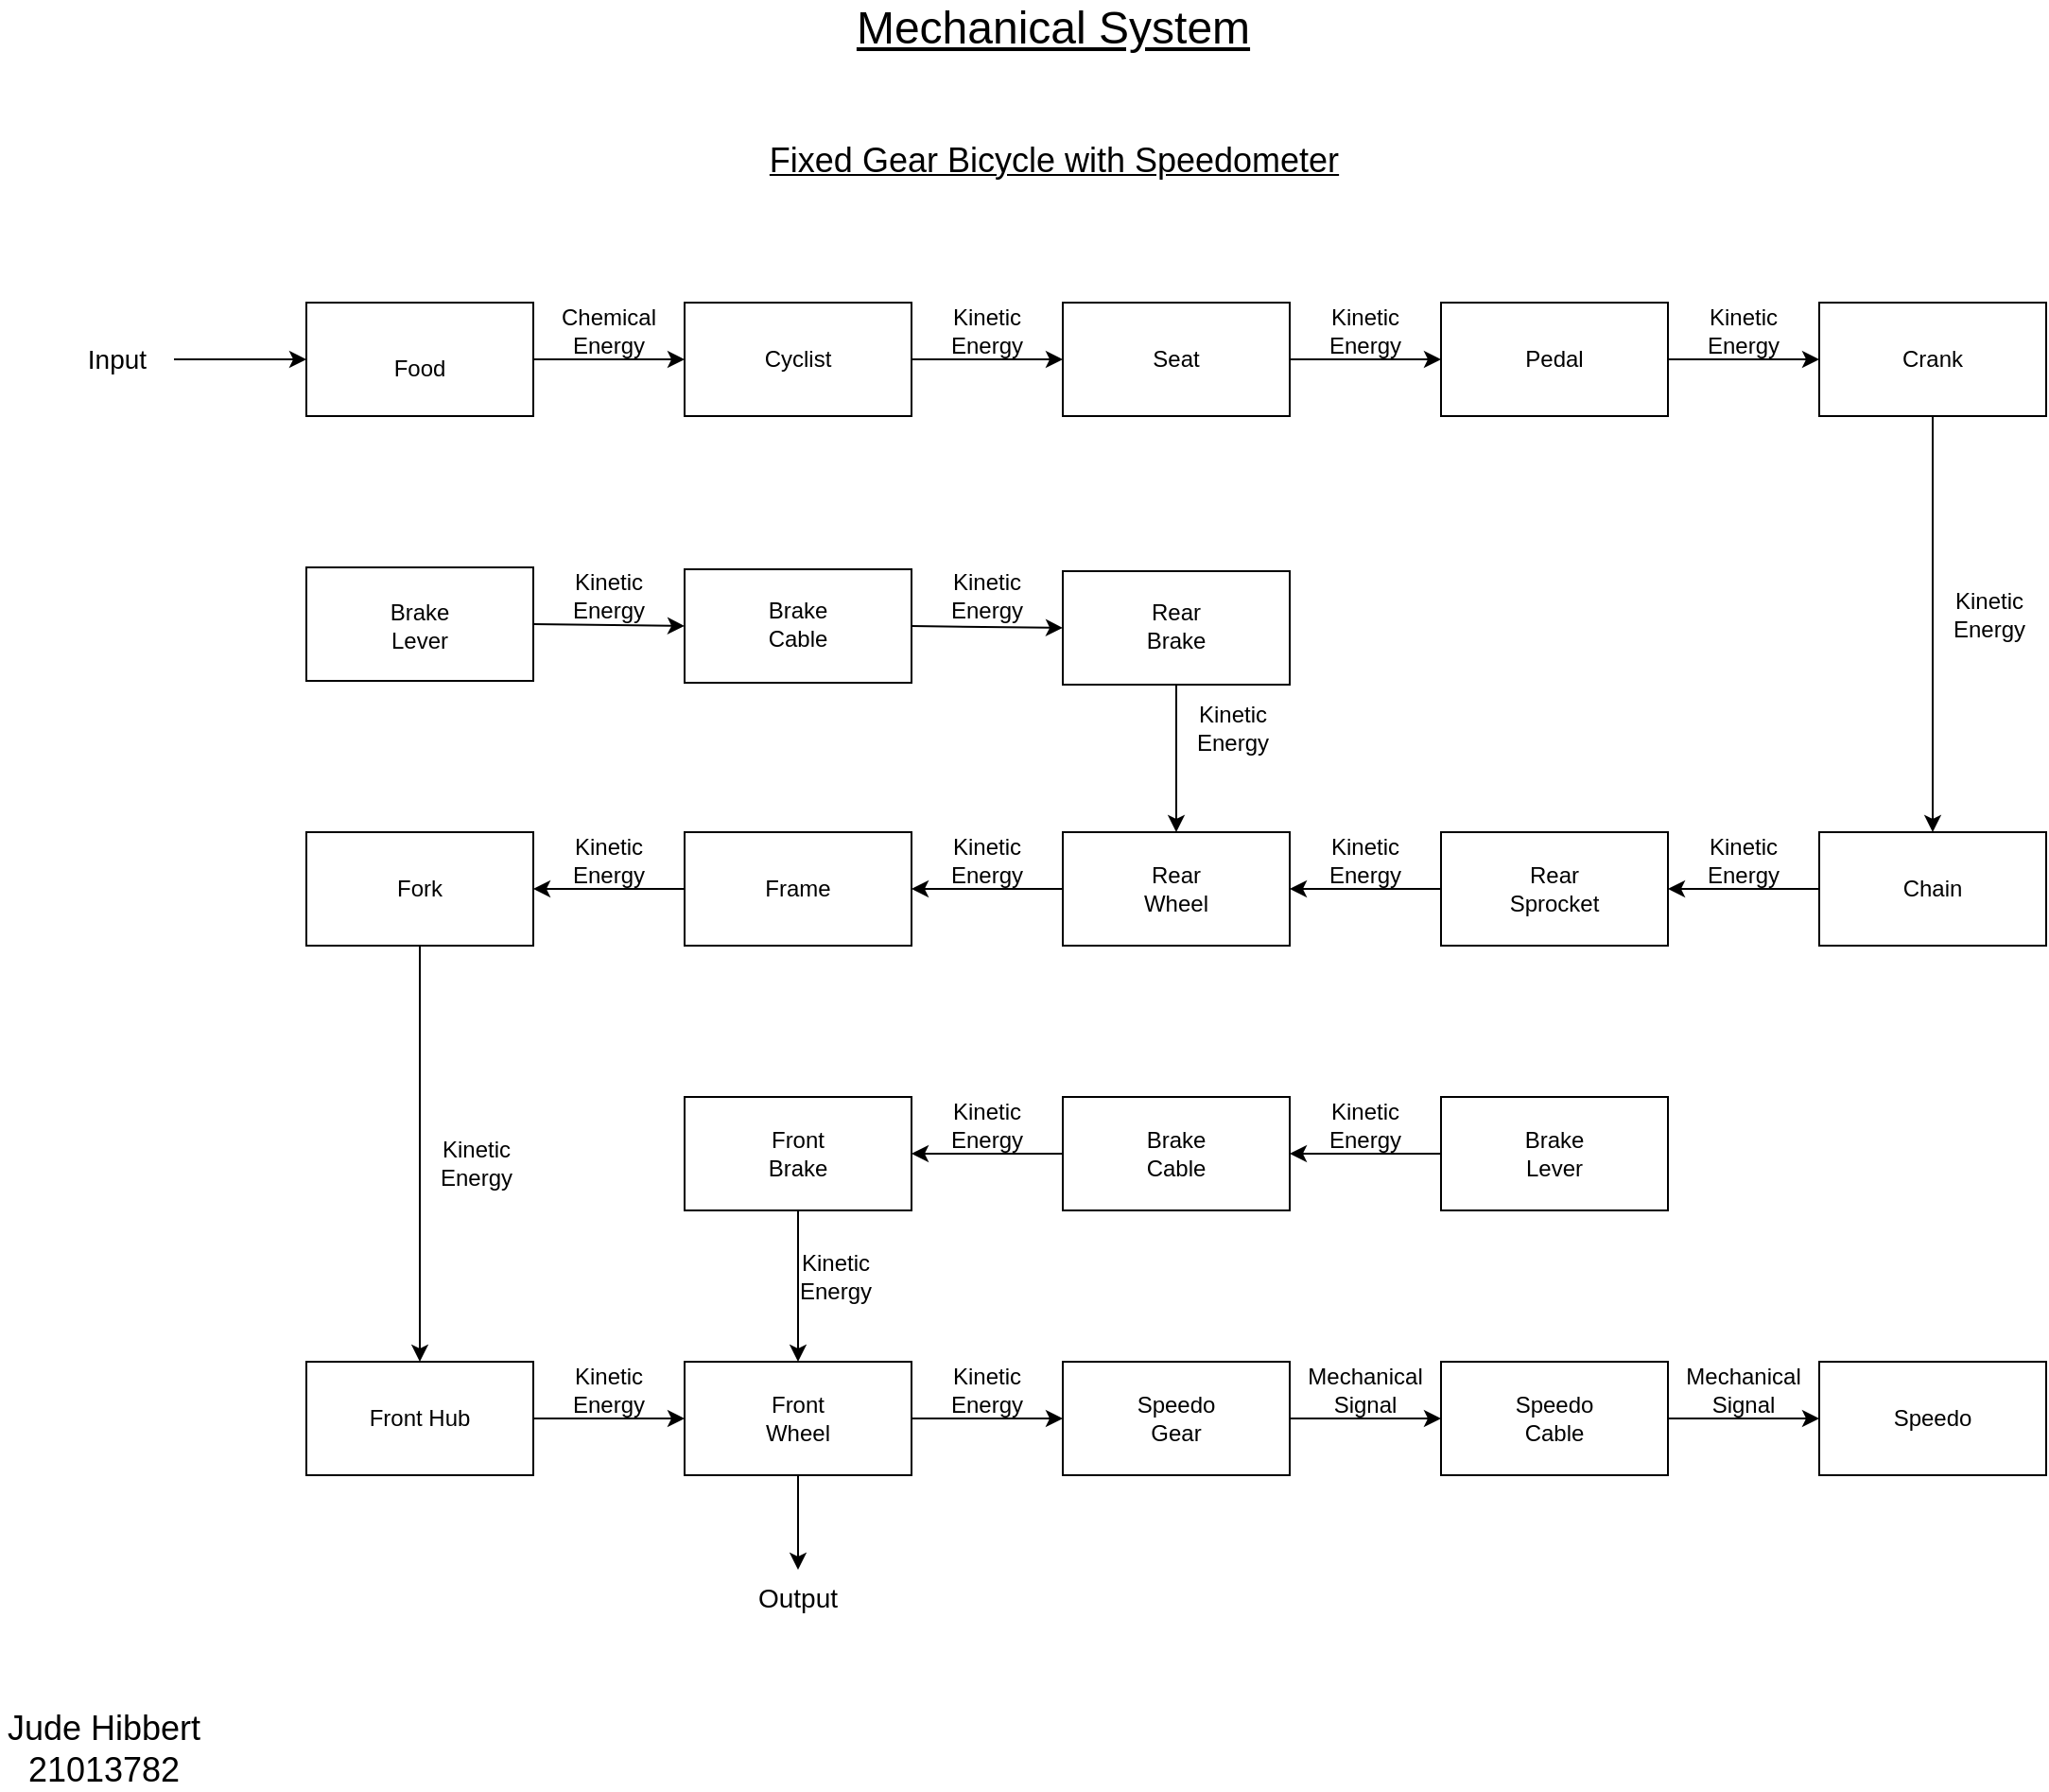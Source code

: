 <mxfile version="24.7.13">
  <diagram name="Page-1" id="2cfFHOulRr0jmVhnRome">
    <mxGraphModel dx="1980" dy="1070" grid="1" gridSize="10" guides="1" tooltips="1" connect="1" arrows="1" fold="1" page="1" pageScale="1" pageWidth="1654" pageHeight="1169" math="0" shadow="0">
      <root>
        <mxCell id="0" />
        <mxCell id="1" parent="0" />
        <mxCell id="JS8GYsMPz_EXCHOyPgL2-1" value="&lt;font style=&quot;font-size: 14px;&quot;&gt;Input&lt;/font&gt;" style="text;html=1;align=center;verticalAlign=middle;whiteSpace=wrap;rounded=0;" parent="1" vertex="1">
          <mxGeometry x="302" y="205" width="60" height="30" as="geometry" />
        </mxCell>
        <mxCell id="JS8GYsMPz_EXCHOyPgL2-2" value="" style="rounded=0;whiteSpace=wrap;html=1;" parent="1" vertex="1">
          <mxGeometry x="432" y="190" width="120" height="60" as="geometry" />
        </mxCell>
        <mxCell id="JS8GYsMPz_EXCHOyPgL2-3" value="" style="endArrow=classic;html=1;rounded=0;exitX=1;exitY=0.5;exitDx=0;exitDy=0;entryX=0;entryY=0.5;entryDx=0;entryDy=0;" parent="1" source="JS8GYsMPz_EXCHOyPgL2-1" target="JS8GYsMPz_EXCHOyPgL2-2" edge="1">
          <mxGeometry width="50" height="50" relative="1" as="geometry">
            <mxPoint x="832" y="480" as="sourcePoint" />
            <mxPoint x="882" y="430" as="targetPoint" />
          </mxGeometry>
        </mxCell>
        <mxCell id="JS8GYsMPz_EXCHOyPgL2-4" value="Food" style="text;html=1;align=center;verticalAlign=middle;whiteSpace=wrap;rounded=0;" parent="1" vertex="1">
          <mxGeometry x="462" y="210" width="60" height="30" as="geometry" />
        </mxCell>
        <mxCell id="JS8GYsMPz_EXCHOyPgL2-5" value="" style="endArrow=classic;html=1;rounded=0;exitX=1;exitY=0.5;exitDx=0;exitDy=0;entryX=0;entryY=0.5;entryDx=0;entryDy=0;" parent="1" source="JS8GYsMPz_EXCHOyPgL2-2" target="JS8GYsMPz_EXCHOyPgL2-7" edge="1">
          <mxGeometry width="50" height="50" relative="1" as="geometry">
            <mxPoint x="832" y="480" as="sourcePoint" />
            <mxPoint x="572" y="225" as="targetPoint" />
          </mxGeometry>
        </mxCell>
        <mxCell id="JS8GYsMPz_EXCHOyPgL2-6" value="Chemical Energy" style="text;html=1;align=center;verticalAlign=middle;whiteSpace=wrap;rounded=0;" parent="1" vertex="1">
          <mxGeometry x="562" y="190" width="60" height="30" as="geometry" />
        </mxCell>
        <mxCell id="JS8GYsMPz_EXCHOyPgL2-7" value="" style="rounded=0;whiteSpace=wrap;html=1;" parent="1" vertex="1">
          <mxGeometry x="632" y="190" width="120" height="60" as="geometry" />
        </mxCell>
        <mxCell id="JS8GYsMPz_EXCHOyPgL2-8" value="Cyclist" style="text;html=1;align=center;verticalAlign=middle;whiteSpace=wrap;rounded=0;" parent="1" vertex="1">
          <mxGeometry x="662" y="205" width="60" height="30" as="geometry" />
        </mxCell>
        <mxCell id="JS8GYsMPz_EXCHOyPgL2-9" value="" style="rounded=0;whiteSpace=wrap;html=1;" parent="1" vertex="1">
          <mxGeometry x="832" y="190" width="120" height="60" as="geometry" />
        </mxCell>
        <mxCell id="JS8GYsMPz_EXCHOyPgL2-10" value="" style="endArrow=classic;html=1;rounded=0;exitX=1;exitY=0.5;exitDx=0;exitDy=0;entryX=0;entryY=0.5;entryDx=0;entryDy=0;" parent="1" source="JS8GYsMPz_EXCHOyPgL2-7" target="JS8GYsMPz_EXCHOyPgL2-9" edge="1">
          <mxGeometry width="50" height="50" relative="1" as="geometry">
            <mxPoint x="832" y="480" as="sourcePoint" />
            <mxPoint x="882" y="430" as="targetPoint" />
          </mxGeometry>
        </mxCell>
        <mxCell id="JS8GYsMPz_EXCHOyPgL2-11" value="Kinetic Energy" style="text;html=1;align=center;verticalAlign=middle;whiteSpace=wrap;rounded=0;" parent="1" vertex="1">
          <mxGeometry x="762" y="190" width="60" height="30" as="geometry" />
        </mxCell>
        <mxCell id="JS8GYsMPz_EXCHOyPgL2-12" value="Seat" style="text;html=1;align=center;verticalAlign=middle;whiteSpace=wrap;rounded=0;" parent="1" vertex="1">
          <mxGeometry x="862" y="205" width="60" height="30" as="geometry" />
        </mxCell>
        <mxCell id="JS8GYsMPz_EXCHOyPgL2-13" value="" style="endArrow=classic;html=1;rounded=0;entryX=0;entryY=0.5;entryDx=0;entryDy=0;exitX=1;exitY=0.5;exitDx=0;exitDy=0;" parent="1" source="JS8GYsMPz_EXCHOyPgL2-9" target="JS8GYsMPz_EXCHOyPgL2-14" edge="1">
          <mxGeometry width="50" height="50" relative="1" as="geometry">
            <mxPoint x="832" y="480" as="sourcePoint" />
            <mxPoint x="882" y="430" as="targetPoint" />
          </mxGeometry>
        </mxCell>
        <mxCell id="JS8GYsMPz_EXCHOyPgL2-14" value="" style="rounded=0;whiteSpace=wrap;html=1;" parent="1" vertex="1">
          <mxGeometry x="1032" y="190" width="120" height="60" as="geometry" />
        </mxCell>
        <mxCell id="JS8GYsMPz_EXCHOyPgL2-15" value="Kinetic Energy" style="text;html=1;align=center;verticalAlign=middle;whiteSpace=wrap;rounded=0;" parent="1" vertex="1">
          <mxGeometry x="962" y="190" width="60" height="30" as="geometry" />
        </mxCell>
        <mxCell id="JS8GYsMPz_EXCHOyPgL2-16" value="Pedal" style="text;html=1;align=center;verticalAlign=middle;whiteSpace=wrap;rounded=0;" parent="1" vertex="1">
          <mxGeometry x="1062" y="205" width="60" height="30" as="geometry" />
        </mxCell>
        <mxCell id="JS8GYsMPz_EXCHOyPgL2-17" value="" style="rounded=0;whiteSpace=wrap;html=1;" parent="1" vertex="1">
          <mxGeometry x="1232" y="190" width="120" height="60" as="geometry" />
        </mxCell>
        <mxCell id="JS8GYsMPz_EXCHOyPgL2-18" value="" style="endArrow=classic;html=1;rounded=0;exitX=1;exitY=0.5;exitDx=0;exitDy=0;entryX=0;entryY=0.5;entryDx=0;entryDy=0;" parent="1" source="JS8GYsMPz_EXCHOyPgL2-14" target="JS8GYsMPz_EXCHOyPgL2-17" edge="1">
          <mxGeometry width="50" height="50" relative="1" as="geometry">
            <mxPoint x="902" y="380" as="sourcePoint" />
            <mxPoint x="952" y="330" as="targetPoint" />
          </mxGeometry>
        </mxCell>
        <mxCell id="JS8GYsMPz_EXCHOyPgL2-19" value="Kinetic Energy" style="text;html=1;align=center;verticalAlign=middle;whiteSpace=wrap;rounded=0;" parent="1" vertex="1">
          <mxGeometry x="1162" y="190" width="60" height="30" as="geometry" />
        </mxCell>
        <mxCell id="JS8GYsMPz_EXCHOyPgL2-20" value="Crank" style="text;html=1;align=center;verticalAlign=middle;whiteSpace=wrap;rounded=0;" parent="1" vertex="1">
          <mxGeometry x="1262" y="205" width="60" height="30" as="geometry" />
        </mxCell>
        <mxCell id="JS8GYsMPz_EXCHOyPgL2-21" value="" style="rounded=0;whiteSpace=wrap;html=1;" parent="1" vertex="1">
          <mxGeometry x="1232" y="470" width="120" height="60" as="geometry" />
        </mxCell>
        <mxCell id="lBtSi5bBuaTfHxbqrmxi-2" value="Chain" style="text;html=1;align=center;verticalAlign=middle;whiteSpace=wrap;rounded=0;" parent="1" vertex="1">
          <mxGeometry x="1262" y="485" width="60" height="30" as="geometry" />
        </mxCell>
        <mxCell id="lBtSi5bBuaTfHxbqrmxi-3" value="" style="rounded=0;whiteSpace=wrap;html=1;" parent="1" vertex="1">
          <mxGeometry x="1032" y="470" width="120" height="60" as="geometry" />
        </mxCell>
        <mxCell id="lBtSi5bBuaTfHxbqrmxi-4" value="" style="endArrow=classic;html=1;rounded=0;exitX=0;exitY=0.5;exitDx=0;exitDy=0;entryX=1;entryY=0.5;entryDx=0;entryDy=0;" parent="1" source="JS8GYsMPz_EXCHOyPgL2-21" target="lBtSi5bBuaTfHxbqrmxi-3" edge="1">
          <mxGeometry width="50" height="50" relative="1" as="geometry">
            <mxPoint x="832" y="620" as="sourcePoint" />
            <mxPoint x="882" y="570" as="targetPoint" />
          </mxGeometry>
        </mxCell>
        <mxCell id="lBtSi5bBuaTfHxbqrmxi-5" value="Rear Sprocket" style="text;html=1;align=center;verticalAlign=middle;whiteSpace=wrap;rounded=0;" parent="1" vertex="1">
          <mxGeometry x="1062" y="485" width="60" height="30" as="geometry" />
        </mxCell>
        <mxCell id="lBtSi5bBuaTfHxbqrmxi-6" value="" style="rounded=0;whiteSpace=wrap;html=1;" parent="1" vertex="1">
          <mxGeometry x="832" y="470" width="120" height="60" as="geometry" />
        </mxCell>
        <mxCell id="lBtSi5bBuaTfHxbqrmxi-7" value="Kinetic Energy" style="text;html=1;align=center;verticalAlign=middle;whiteSpace=wrap;rounded=0;" parent="1" vertex="1">
          <mxGeometry x="1162" y="470" width="60" height="30" as="geometry" />
        </mxCell>
        <mxCell id="lBtSi5bBuaTfHxbqrmxi-8" value="" style="endArrow=classic;html=1;rounded=0;exitX=0;exitY=0.5;exitDx=0;exitDy=0;entryX=1;entryY=0.5;entryDx=0;entryDy=0;" parent="1" source="lBtSi5bBuaTfHxbqrmxi-3" target="lBtSi5bBuaTfHxbqrmxi-6" edge="1">
          <mxGeometry width="50" height="50" relative="1" as="geometry">
            <mxPoint x="832" y="620" as="sourcePoint" />
            <mxPoint x="882" y="570" as="targetPoint" />
          </mxGeometry>
        </mxCell>
        <mxCell id="lBtSi5bBuaTfHxbqrmxi-9" value="Rear Wheel" style="text;html=1;align=center;verticalAlign=middle;whiteSpace=wrap;rounded=0;" parent="1" vertex="1">
          <mxGeometry x="862" y="485" width="60" height="30" as="geometry" />
        </mxCell>
        <mxCell id="lBtSi5bBuaTfHxbqrmxi-10" value="" style="rounded=0;whiteSpace=wrap;html=1;" parent="1" vertex="1">
          <mxGeometry x="632" y="470" width="120" height="60" as="geometry" />
        </mxCell>
        <mxCell id="lBtSi5bBuaTfHxbqrmxi-11" value="" style="endArrow=classic;html=1;rounded=0;exitX=0;exitY=0.5;exitDx=0;exitDy=0;entryX=1;entryY=0.5;entryDx=0;entryDy=0;" parent="1" source="lBtSi5bBuaTfHxbqrmxi-6" target="lBtSi5bBuaTfHxbqrmxi-10" edge="1">
          <mxGeometry width="50" height="50" relative="1" as="geometry">
            <mxPoint x="832" y="620" as="sourcePoint" />
            <mxPoint x="882" y="570" as="targetPoint" />
          </mxGeometry>
        </mxCell>
        <mxCell id="lBtSi5bBuaTfHxbqrmxi-12" value="Kinetic Energy" style="text;html=1;align=center;verticalAlign=middle;whiteSpace=wrap;rounded=0;" parent="1" vertex="1">
          <mxGeometry x="962" y="470" width="60" height="30" as="geometry" />
        </mxCell>
        <mxCell id="lBtSi5bBuaTfHxbqrmxi-13" value="Kinetic Energy" style="text;html=1;align=center;verticalAlign=middle;whiteSpace=wrap;rounded=0;" parent="1" vertex="1">
          <mxGeometry x="762" y="470" width="60" height="30" as="geometry" />
        </mxCell>
        <mxCell id="lBtSi5bBuaTfHxbqrmxi-21" value="Kinetic Energy" style="text;html=1;align=center;verticalAlign=middle;whiteSpace=wrap;rounded=0;" parent="1" vertex="1">
          <mxGeometry x="892" y="400" width="60" height="30" as="geometry" />
        </mxCell>
        <mxCell id="lBtSi5bBuaTfHxbqrmxi-26" value="Frame" style="text;html=1;align=center;verticalAlign=middle;whiteSpace=wrap;rounded=0;" parent="1" vertex="1">
          <mxGeometry x="662" y="485" width="60" height="30" as="geometry" />
        </mxCell>
        <mxCell id="lBtSi5bBuaTfHxbqrmxi-27" value="" style="rounded=0;whiteSpace=wrap;html=1;" parent="1" vertex="1">
          <mxGeometry x="432" y="470" width="120" height="60" as="geometry" />
        </mxCell>
        <mxCell id="lBtSi5bBuaTfHxbqrmxi-28" value="Fork" style="text;html=1;align=center;verticalAlign=middle;whiteSpace=wrap;rounded=0;" parent="1" vertex="1">
          <mxGeometry x="462" y="485" width="60" height="30" as="geometry" />
        </mxCell>
        <mxCell id="lBtSi5bBuaTfHxbqrmxi-29" value="" style="endArrow=classic;html=1;rounded=0;exitX=0;exitY=0.5;exitDx=0;exitDy=0;entryX=1;entryY=0.5;entryDx=0;entryDy=0;" parent="1" source="lBtSi5bBuaTfHxbqrmxi-10" target="lBtSi5bBuaTfHxbqrmxi-27" edge="1">
          <mxGeometry width="50" height="50" relative="1" as="geometry">
            <mxPoint x="542" y="649" as="sourcePoint" />
            <mxPoint x="592" y="599" as="targetPoint" />
          </mxGeometry>
        </mxCell>
        <mxCell id="lBtSi5bBuaTfHxbqrmxi-37" value="Kinetic Energy" style="text;html=1;align=center;verticalAlign=middle;whiteSpace=wrap;rounded=0;" parent="1" vertex="1">
          <mxGeometry x="562" y="470" width="60" height="30" as="geometry" />
        </mxCell>
        <mxCell id="lBtSi5bBuaTfHxbqrmxi-39" value="" style="endArrow=classic;html=1;rounded=0;exitX=0.5;exitY=1;exitDx=0;exitDy=0;entryX=0.5;entryY=0;entryDx=0;entryDy=0;" parent="1" source="lBtSi5bBuaTfHxbqrmxi-14" target="lBtSi5bBuaTfHxbqrmxi-6" edge="1">
          <mxGeometry width="50" height="50" relative="1" as="geometry">
            <mxPoint x="1022" y="420" as="sourcePoint" />
            <mxPoint x="1052" y="360" as="targetPoint" />
          </mxGeometry>
        </mxCell>
        <mxCell id="lBtSi5bBuaTfHxbqrmxi-14" value="" style="rounded=0;whiteSpace=wrap;html=1;" parent="1" vertex="1">
          <mxGeometry x="832" y="332" width="120" height="60" as="geometry" />
        </mxCell>
        <mxCell id="lBtSi5bBuaTfHxbqrmxi-15" value="" style="rounded=0;whiteSpace=wrap;html=1;" parent="1" vertex="1">
          <mxGeometry x="632" y="331" width="120" height="60" as="geometry" />
        </mxCell>
        <mxCell id="lBtSi5bBuaTfHxbqrmxi-16" value="" style="rounded=0;whiteSpace=wrap;html=1;" parent="1" vertex="1">
          <mxGeometry x="432" y="330" width="120" height="60" as="geometry" />
        </mxCell>
        <mxCell id="lBtSi5bBuaTfHxbqrmxi-20" value="Rear Brake" style="text;html=1;align=center;verticalAlign=middle;whiteSpace=wrap;rounded=0;" parent="1" vertex="1">
          <mxGeometry x="862" y="346" width="60" height="30" as="geometry" />
        </mxCell>
        <mxCell id="lBtSi5bBuaTfHxbqrmxi-22" value="Kinetic Energy" style="text;html=1;align=center;verticalAlign=middle;whiteSpace=wrap;rounded=0;" parent="1" vertex="1">
          <mxGeometry x="762" y="330" width="60" height="30" as="geometry" />
        </mxCell>
        <mxCell id="lBtSi5bBuaTfHxbqrmxi-23" value="Kinetic Energy" style="text;html=1;align=center;verticalAlign=middle;whiteSpace=wrap;rounded=0;" parent="1" vertex="1">
          <mxGeometry x="562" y="330" width="60" height="30" as="geometry" />
        </mxCell>
        <mxCell id="lBtSi5bBuaTfHxbqrmxi-24" value="Brake Cable" style="text;html=1;align=center;verticalAlign=middle;whiteSpace=wrap;rounded=0;" parent="1" vertex="1">
          <mxGeometry x="662" y="345" width="60" height="30" as="geometry" />
        </mxCell>
        <mxCell id="lBtSi5bBuaTfHxbqrmxi-25" value="Brake Lever" style="text;html=1;align=center;verticalAlign=middle;whiteSpace=wrap;rounded=0;" parent="1" vertex="1">
          <mxGeometry x="462" y="346" width="60" height="30" as="geometry" />
        </mxCell>
        <mxCell id="lBtSi5bBuaTfHxbqrmxi-40" value="" style="endArrow=classic;html=1;rounded=0;exitX=1;exitY=0.5;exitDx=0;exitDy=0;entryX=0;entryY=0.5;entryDx=0;entryDy=0;" parent="1" source="lBtSi5bBuaTfHxbqrmxi-15" target="lBtSi5bBuaTfHxbqrmxi-14" edge="1">
          <mxGeometry width="50" height="50" relative="1" as="geometry">
            <mxPoint x="942" y="532" as="sourcePoint" />
            <mxPoint x="992" y="482" as="targetPoint" />
          </mxGeometry>
        </mxCell>
        <mxCell id="lBtSi5bBuaTfHxbqrmxi-41" value="" style="endArrow=classic;html=1;rounded=0;exitX=1;exitY=0.5;exitDx=0;exitDy=0;entryX=0;entryY=0.5;entryDx=0;entryDy=0;" parent="1" source="lBtSi5bBuaTfHxbqrmxi-16" target="lBtSi5bBuaTfHxbqrmxi-15" edge="1">
          <mxGeometry width="50" height="50" relative="1" as="geometry">
            <mxPoint x="942" y="532" as="sourcePoint" />
            <mxPoint x="992" y="482" as="targetPoint" />
          </mxGeometry>
        </mxCell>
        <mxCell id="lBtSi5bBuaTfHxbqrmxi-42" value="" style="endArrow=classic;html=1;rounded=0;exitX=0.5;exitY=1;exitDx=0;exitDy=0;entryX=0.5;entryY=0;entryDx=0;entryDy=0;" parent="1" source="JS8GYsMPz_EXCHOyPgL2-17" target="JS8GYsMPz_EXCHOyPgL2-21" edge="1">
          <mxGeometry width="50" height="50" relative="1" as="geometry">
            <mxPoint x="942" y="510" as="sourcePoint" />
            <mxPoint x="992" y="460" as="targetPoint" />
          </mxGeometry>
        </mxCell>
        <mxCell id="lBtSi5bBuaTfHxbqrmxi-43" value="" style="rounded=0;whiteSpace=wrap;html=1;" parent="1" vertex="1">
          <mxGeometry x="432" y="750" width="120" height="60" as="geometry" />
        </mxCell>
        <mxCell id="lBtSi5bBuaTfHxbqrmxi-44" value="Front Hub" style="text;html=1;align=center;verticalAlign=middle;whiteSpace=wrap;rounded=0;" parent="1" vertex="1">
          <mxGeometry x="462" y="765" width="60" height="30" as="geometry" />
        </mxCell>
        <mxCell id="lBtSi5bBuaTfHxbqrmxi-45" value="" style="endArrow=classic;html=1;rounded=0;exitX=0.5;exitY=1;exitDx=0;exitDy=0;entryX=0.5;entryY=0;entryDx=0;entryDy=0;" parent="1" source="lBtSi5bBuaTfHxbqrmxi-27" target="lBtSi5bBuaTfHxbqrmxi-43" edge="1">
          <mxGeometry width="50" height="50" relative="1" as="geometry">
            <mxPoint x="942" y="510" as="sourcePoint" />
            <mxPoint x="992" y="460" as="targetPoint" />
          </mxGeometry>
        </mxCell>
        <mxCell id="lBtSi5bBuaTfHxbqrmxi-46" value="" style="rounded=0;whiteSpace=wrap;html=1;" parent="1" vertex="1">
          <mxGeometry x="632" y="750" width="120" height="60" as="geometry" />
        </mxCell>
        <mxCell id="lBtSi5bBuaTfHxbqrmxi-47" value="Front Wheel" style="text;html=1;align=center;verticalAlign=middle;whiteSpace=wrap;rounded=0;" parent="1" vertex="1">
          <mxGeometry x="662" y="765" width="60" height="30" as="geometry" />
        </mxCell>
        <mxCell id="lBtSi5bBuaTfHxbqrmxi-48" value="" style="endArrow=classic;html=1;rounded=0;exitX=1;exitY=0.5;exitDx=0;exitDy=0;entryX=0;entryY=0.5;entryDx=0;entryDy=0;" parent="1" source="lBtSi5bBuaTfHxbqrmxi-43" target="lBtSi5bBuaTfHxbqrmxi-46" edge="1">
          <mxGeometry width="50" height="50" relative="1" as="geometry">
            <mxPoint x="942" y="650" as="sourcePoint" />
            <mxPoint x="992" y="600" as="targetPoint" />
          </mxGeometry>
        </mxCell>
        <mxCell id="lBtSi5bBuaTfHxbqrmxi-49" value="Kinetic Energy" style="text;html=1;align=center;verticalAlign=middle;whiteSpace=wrap;rounded=0;" parent="1" vertex="1">
          <mxGeometry x="1292" y="340" width="60" height="30" as="geometry" />
        </mxCell>
        <mxCell id="lBtSi5bBuaTfHxbqrmxi-50" value="Kinetic Energy" style="text;html=1;align=center;verticalAlign=middle;whiteSpace=wrap;rounded=0;" parent="1" vertex="1">
          <mxGeometry x="492" y="630" width="60" height="30" as="geometry" />
        </mxCell>
        <mxCell id="lBtSi5bBuaTfHxbqrmxi-51" value="Kinetic Energy" style="text;html=1;align=center;verticalAlign=middle;whiteSpace=wrap;rounded=0;" parent="1" vertex="1">
          <mxGeometry x="562" y="750" width="60" height="30" as="geometry" />
        </mxCell>
        <mxCell id="lBtSi5bBuaTfHxbqrmxi-52" value="" style="endArrow=classic;html=1;rounded=0;exitX=0.5;exitY=1;exitDx=0;exitDy=0;" parent="1" source="lBtSi5bBuaTfHxbqrmxi-46" edge="1">
          <mxGeometry width="50" height="50" relative="1" as="geometry">
            <mxPoint x="952" y="510" as="sourcePoint" />
            <mxPoint x="692" y="860" as="targetPoint" />
          </mxGeometry>
        </mxCell>
        <mxCell id="lBtSi5bBuaTfHxbqrmxi-53" value="&lt;font style=&quot;font-size: 14px;&quot;&gt;Output&lt;/font&gt;" style="text;html=1;align=center;verticalAlign=middle;whiteSpace=wrap;rounded=0;" parent="1" vertex="1">
          <mxGeometry x="662" y="860" width="60" height="30" as="geometry" />
        </mxCell>
        <mxCell id="lBtSi5bBuaTfHxbqrmxi-54" value="" style="rounded=0;whiteSpace=wrap;html=1;" parent="1" vertex="1">
          <mxGeometry x="632" y="610" width="120" height="60" as="geometry" />
        </mxCell>
        <mxCell id="lBtSi5bBuaTfHxbqrmxi-55" value="" style="rounded=0;whiteSpace=wrap;html=1;" parent="1" vertex="1">
          <mxGeometry x="832" y="610" width="120" height="60" as="geometry" />
        </mxCell>
        <mxCell id="lBtSi5bBuaTfHxbqrmxi-56" value="" style="rounded=0;whiteSpace=wrap;html=1;" parent="1" vertex="1">
          <mxGeometry x="1032" y="610" width="120" height="60" as="geometry" />
        </mxCell>
        <mxCell id="lBtSi5bBuaTfHxbqrmxi-57" value="" style="endArrow=classic;html=1;rounded=0;exitX=0;exitY=0.5;exitDx=0;exitDy=0;entryX=1;entryY=0.5;entryDx=0;entryDy=0;" parent="1" source="lBtSi5bBuaTfHxbqrmxi-56" target="lBtSi5bBuaTfHxbqrmxi-55" edge="1">
          <mxGeometry width="50" height="50" relative="1" as="geometry">
            <mxPoint x="952" y="710" as="sourcePoint" />
            <mxPoint x="1002" y="660" as="targetPoint" />
          </mxGeometry>
        </mxCell>
        <mxCell id="lBtSi5bBuaTfHxbqrmxi-58" value="" style="endArrow=classic;html=1;rounded=0;exitX=0;exitY=0.5;exitDx=0;exitDy=0;entryX=1;entryY=0.5;entryDx=0;entryDy=0;" parent="1" source="lBtSi5bBuaTfHxbqrmxi-55" target="lBtSi5bBuaTfHxbqrmxi-54" edge="1">
          <mxGeometry width="50" height="50" relative="1" as="geometry">
            <mxPoint x="952" y="710" as="sourcePoint" />
            <mxPoint x="1002" y="660" as="targetPoint" />
          </mxGeometry>
        </mxCell>
        <mxCell id="lBtSi5bBuaTfHxbqrmxi-59" value="" style="endArrow=classic;html=1;rounded=0;exitX=0.5;exitY=1;exitDx=0;exitDy=0;entryX=0.5;entryY=0;entryDx=0;entryDy=0;" parent="1" source="lBtSi5bBuaTfHxbqrmxi-54" target="lBtSi5bBuaTfHxbqrmxi-46" edge="1">
          <mxGeometry width="50" height="50" relative="1" as="geometry">
            <mxPoint x="952" y="710" as="sourcePoint" />
            <mxPoint x="1002" y="660" as="targetPoint" />
          </mxGeometry>
        </mxCell>
        <mxCell id="lBtSi5bBuaTfHxbqrmxi-60" value="Kinetic Energy" style="text;html=1;align=center;verticalAlign=middle;whiteSpace=wrap;rounded=0;" parent="1" vertex="1">
          <mxGeometry x="962" y="610" width="60" height="30" as="geometry" />
        </mxCell>
        <mxCell id="lBtSi5bBuaTfHxbqrmxi-61" value="Kinetic Energy" style="text;html=1;align=center;verticalAlign=middle;whiteSpace=wrap;rounded=0;" parent="1" vertex="1">
          <mxGeometry x="762" y="610" width="60" height="30" as="geometry" />
        </mxCell>
        <mxCell id="lBtSi5bBuaTfHxbqrmxi-62" value="Kinetic Energy" style="text;html=1;align=center;verticalAlign=middle;whiteSpace=wrap;rounded=0;" parent="1" vertex="1">
          <mxGeometry x="682" y="690" width="60" height="30" as="geometry" />
        </mxCell>
        <mxCell id="lBtSi5bBuaTfHxbqrmxi-63" value="Front Brake" style="text;html=1;align=center;verticalAlign=middle;whiteSpace=wrap;rounded=0;" parent="1" vertex="1">
          <mxGeometry x="662" y="625" width="60" height="30" as="geometry" />
        </mxCell>
        <mxCell id="lBtSi5bBuaTfHxbqrmxi-64" value="Brake Cable" style="text;html=1;align=center;verticalAlign=middle;whiteSpace=wrap;rounded=0;" parent="1" vertex="1">
          <mxGeometry x="862" y="625" width="60" height="30" as="geometry" />
        </mxCell>
        <mxCell id="lBtSi5bBuaTfHxbqrmxi-65" value="Brake Lever" style="text;html=1;align=center;verticalAlign=middle;whiteSpace=wrap;rounded=0;" parent="1" vertex="1">
          <mxGeometry x="1062" y="625" width="60" height="30" as="geometry" />
        </mxCell>
        <mxCell id="lBtSi5bBuaTfHxbqrmxi-66" value="" style="rounded=0;whiteSpace=wrap;html=1;" parent="1" vertex="1">
          <mxGeometry x="832" y="750" width="120" height="60" as="geometry" />
        </mxCell>
        <mxCell id="lBtSi5bBuaTfHxbqrmxi-67" value="" style="rounded=0;whiteSpace=wrap;html=1;" parent="1" vertex="1">
          <mxGeometry x="1032" y="750" width="120" height="60" as="geometry" />
        </mxCell>
        <mxCell id="lBtSi5bBuaTfHxbqrmxi-68" value="" style="rounded=0;whiteSpace=wrap;html=1;" parent="1" vertex="1">
          <mxGeometry x="1232" y="750" width="120" height="60" as="geometry" />
        </mxCell>
        <mxCell id="lBtSi5bBuaTfHxbqrmxi-69" value="" style="endArrow=classic;html=1;rounded=0;exitX=1;exitY=0.5;exitDx=0;exitDy=0;entryX=0;entryY=0.5;entryDx=0;entryDy=0;" parent="1" source="lBtSi5bBuaTfHxbqrmxi-46" target="lBtSi5bBuaTfHxbqrmxi-66" edge="1">
          <mxGeometry width="50" height="50" relative="1" as="geometry">
            <mxPoint x="952" y="710" as="sourcePoint" />
            <mxPoint x="1002" y="660" as="targetPoint" />
          </mxGeometry>
        </mxCell>
        <mxCell id="lBtSi5bBuaTfHxbqrmxi-70" value="" style="endArrow=classic;html=1;rounded=0;exitX=1;exitY=0.5;exitDx=0;exitDy=0;entryX=0;entryY=0.5;entryDx=0;entryDy=0;" parent="1" source="lBtSi5bBuaTfHxbqrmxi-66" target="lBtSi5bBuaTfHxbqrmxi-67" edge="1">
          <mxGeometry width="50" height="50" relative="1" as="geometry">
            <mxPoint x="952" y="710" as="sourcePoint" />
            <mxPoint x="1002" y="660" as="targetPoint" />
          </mxGeometry>
        </mxCell>
        <mxCell id="lBtSi5bBuaTfHxbqrmxi-71" value="" style="endArrow=classic;html=1;rounded=0;exitX=1;exitY=0.5;exitDx=0;exitDy=0;entryX=0;entryY=0.5;entryDx=0;entryDy=0;" parent="1" source="lBtSi5bBuaTfHxbqrmxi-67" target="lBtSi5bBuaTfHxbqrmxi-68" edge="1">
          <mxGeometry width="50" height="50" relative="1" as="geometry">
            <mxPoint x="952" y="710" as="sourcePoint" />
            <mxPoint x="1002" y="660" as="targetPoint" />
          </mxGeometry>
        </mxCell>
        <mxCell id="lBtSi5bBuaTfHxbqrmxi-72" value="Speedo Gear" style="text;html=1;align=center;verticalAlign=middle;whiteSpace=wrap;rounded=0;" parent="1" vertex="1">
          <mxGeometry x="862" y="765" width="60" height="30" as="geometry" />
        </mxCell>
        <mxCell id="lBtSi5bBuaTfHxbqrmxi-73" value="Kinetic Energy" style="text;html=1;align=center;verticalAlign=middle;whiteSpace=wrap;rounded=0;" parent="1" vertex="1">
          <mxGeometry x="762" y="750" width="60" height="30" as="geometry" />
        </mxCell>
        <mxCell id="lBtSi5bBuaTfHxbqrmxi-74" value="Speedo Cable" style="text;html=1;align=center;verticalAlign=middle;whiteSpace=wrap;rounded=0;" parent="1" vertex="1">
          <mxGeometry x="1062" y="765" width="60" height="30" as="geometry" />
        </mxCell>
        <mxCell id="lBtSi5bBuaTfHxbqrmxi-75" value="Speedo" style="text;html=1;align=center;verticalAlign=middle;whiteSpace=wrap;rounded=0;" parent="1" vertex="1">
          <mxGeometry x="1262" y="765" width="60" height="30" as="geometry" />
        </mxCell>
        <mxCell id="lBtSi5bBuaTfHxbqrmxi-76" value="Mechanical Signal" style="text;html=1;align=center;verticalAlign=middle;whiteSpace=wrap;rounded=0;" parent="1" vertex="1">
          <mxGeometry x="962" y="750" width="60" height="30" as="geometry" />
        </mxCell>
        <mxCell id="lBtSi5bBuaTfHxbqrmxi-77" value="Mechanical Signal" style="text;html=1;align=center;verticalAlign=middle;whiteSpace=wrap;rounded=0;" parent="1" vertex="1">
          <mxGeometry x="1162" y="750" width="60" height="30" as="geometry" />
        </mxCell>
        <mxCell id="ba9RO0t1NZVNpjIGtoGc-1" value="&lt;font style=&quot;font-size: 18px;&quot;&gt;&lt;u style=&quot;&quot;&gt;Fixed Gear Bicycle with Speedometer&lt;/u&gt;&lt;/font&gt;" style="text;html=1;align=center;verticalAlign=middle;whiteSpace=wrap;rounded=0;" vertex="1" parent="1">
          <mxGeometry x="624.5" y="100" width="405" height="30" as="geometry" />
        </mxCell>
        <mxCell id="ba9RO0t1NZVNpjIGtoGc-2" value="&lt;font style=&quot;font-size: 24px;&quot;&gt;&lt;u&gt;Mechanical System&lt;/u&gt;&lt;/font&gt;" style="text;html=1;align=center;verticalAlign=middle;whiteSpace=wrap;rounded=0;" vertex="1" parent="1">
          <mxGeometry x="718" y="30" width="218" height="30" as="geometry" />
        </mxCell>
        <mxCell id="ba9RO0t1NZVNpjIGtoGc-4" value="&lt;font style=&quot;font-size: 18px;&quot;&gt;Jude Hibbert&lt;/font&gt;&lt;div&gt;&lt;font style=&quot;font-size: 18px;&quot;&gt;21013782&lt;/font&gt;&lt;/div&gt;" style="text;html=1;align=center;verticalAlign=middle;whiteSpace=wrap;rounded=0;" vertex="1" parent="1">
          <mxGeometry x="270" y="940" width="110" height="30" as="geometry" />
        </mxCell>
      </root>
    </mxGraphModel>
  </diagram>
</mxfile>
